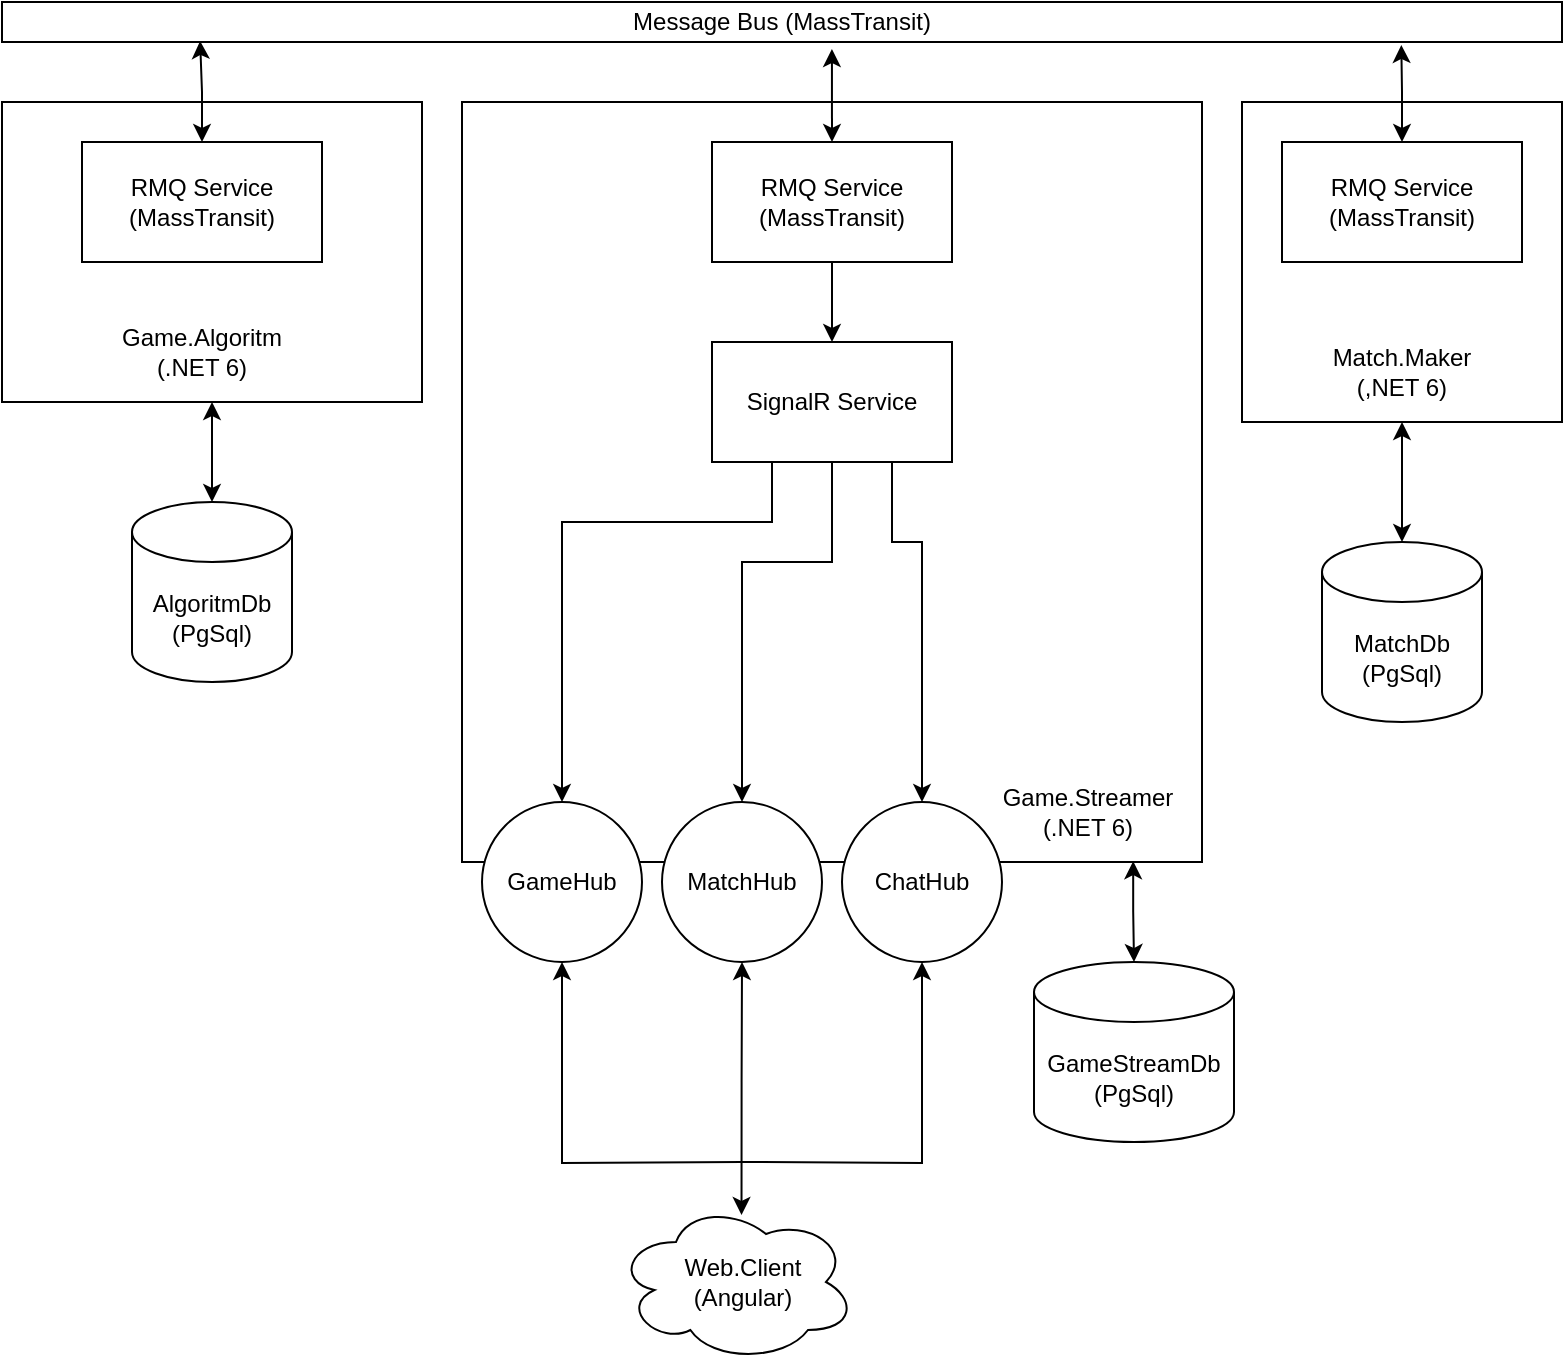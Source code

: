 <mxfile version="20.0.1" type="device" pages="3"><diagram id="e6W7bLJ0x2-x6OkMxb4s" name="XoGame-Arch"><mxGraphModel dx="1371" dy="768" grid="1" gridSize="10" guides="1" tooltips="1" connect="1" arrows="1" fold="1" page="1" pageScale="1" pageWidth="827" pageHeight="1169" math="0" shadow="0"><root><mxCell id="0"/><mxCell id="1" parent="0"/><mxCell id="GjWGzEZj3u7NC9DkLFUA-1" value="" style="whiteSpace=wrap;html=1;" parent="1" vertex="1"><mxGeometry x="254" y="80" width="370" height="380" as="geometry"/></mxCell><mxCell id="GjWGzEZj3u7NC9DkLFUA-2" value="Game.Streamer (.NET 6)" style="text;html=1;strokeColor=none;fillColor=none;align=center;verticalAlign=middle;whiteSpace=wrap;rounded=0;" parent="1" vertex="1"><mxGeometry x="514" y="420" width="106" height="30" as="geometry"/></mxCell><mxCell id="GjWGzEZj3u7NC9DkLFUA-15" style="edgeStyle=orthogonalEdgeStyle;rounded=0;orthogonalLoop=1;jettySize=auto;html=1;exitX=0.5;exitY=1;exitDx=0;exitDy=0;entryX=0.5;entryY=0;entryDx=0;entryDy=0;" parent="1" source="GjWGzEZj3u7NC9DkLFUA-4" target="GjWGzEZj3u7NC9DkLFUA-5" edge="1"><mxGeometry relative="1" as="geometry"/></mxCell><mxCell id="Sykhi4uyhdPHD_3I14Qq-12" style="edgeStyle=orthogonalEdgeStyle;rounded=0;orthogonalLoop=1;jettySize=auto;html=1;exitX=0.5;exitY=0;exitDx=0;exitDy=0;entryX=0.532;entryY=1.175;entryDx=0;entryDy=0;entryPerimeter=0;startArrow=classic;startFill=1;" parent="1" source="GjWGzEZj3u7NC9DkLFUA-4" target="Sykhi4uyhdPHD_3I14Qq-6" edge="1"><mxGeometry relative="1" as="geometry"/></mxCell><mxCell id="GjWGzEZj3u7NC9DkLFUA-4" value="RMQ Service&lt;br&gt;(MassTransit)" style="rounded=0;whiteSpace=wrap;html=1;" parent="1" vertex="1"><mxGeometry x="379" y="100" width="120" height="60" as="geometry"/></mxCell><mxCell id="GjWGzEZj3u7NC9DkLFUA-9" style="edgeStyle=orthogonalEdgeStyle;rounded=0;orthogonalLoop=1;jettySize=auto;html=1;exitX=0.25;exitY=1;exitDx=0;exitDy=0;entryX=0.5;entryY=0;entryDx=0;entryDy=0;" parent="1" source="GjWGzEZj3u7NC9DkLFUA-5" target="GjWGzEZj3u7NC9DkLFUA-6" edge="1"><mxGeometry relative="1" as="geometry"><Array as="points"><mxPoint x="409" y="290"/><mxPoint x="304" y="290"/></Array></mxGeometry></mxCell><mxCell id="GjWGzEZj3u7NC9DkLFUA-10" style="edgeStyle=orthogonalEdgeStyle;rounded=0;orthogonalLoop=1;jettySize=auto;html=1;exitX=0.5;exitY=1;exitDx=0;exitDy=0;entryX=0.5;entryY=0;entryDx=0;entryDy=0;" parent="1" source="GjWGzEZj3u7NC9DkLFUA-5" target="GjWGzEZj3u7NC9DkLFUA-7" edge="1"><mxGeometry relative="1" as="geometry"><Array as="points"><mxPoint x="439" y="310"/><mxPoint x="394" y="310"/></Array></mxGeometry></mxCell><mxCell id="GjWGzEZj3u7NC9DkLFUA-11" style="edgeStyle=orthogonalEdgeStyle;rounded=0;orthogonalLoop=1;jettySize=auto;html=1;exitX=0.75;exitY=1;exitDx=0;exitDy=0;entryX=0.5;entryY=0;entryDx=0;entryDy=0;" parent="1" source="GjWGzEZj3u7NC9DkLFUA-5" target="GjWGzEZj3u7NC9DkLFUA-8" edge="1"><mxGeometry relative="1" as="geometry"><Array as="points"><mxPoint x="469" y="300"/><mxPoint x="484" y="300"/></Array></mxGeometry></mxCell><mxCell id="GjWGzEZj3u7NC9DkLFUA-5" value="SignalR Service" style="rounded=0;whiteSpace=wrap;html=1;" parent="1" vertex="1"><mxGeometry x="379" y="200" width="120" height="60" as="geometry"/></mxCell><mxCell id="GjWGzEZj3u7NC9DkLFUA-6" value="GameHub" style="ellipse;whiteSpace=wrap;html=1;aspect=fixed;" parent="1" vertex="1"><mxGeometry x="264" y="430" width="80" height="80" as="geometry"/></mxCell><mxCell id="GjWGzEZj3u7NC9DkLFUA-7" value="MatchHub" style="ellipse;whiteSpace=wrap;html=1;aspect=fixed;" parent="1" vertex="1"><mxGeometry x="354" y="430" width="80" height="80" as="geometry"/></mxCell><mxCell id="GjWGzEZj3u7NC9DkLFUA-8" value="ChatHub" style="ellipse;whiteSpace=wrap;html=1;aspect=fixed;" parent="1" vertex="1"><mxGeometry x="444" y="430" width="80" height="80" as="geometry"/></mxCell><mxCell id="skISHOGspsZmf6Ilmtg3-3" style="edgeStyle=orthogonalEdgeStyle;rounded=0;orthogonalLoop=1;jettySize=auto;html=1;exitX=0.5;exitY=1;exitDx=0;exitDy=0;entryX=0.5;entryY=0;entryDx=0;entryDy=0;entryPerimeter=0;startArrow=classic;startFill=1;" parent="1" source="skISHOGspsZmf6Ilmtg3-1" target="skISHOGspsZmf6Ilmtg3-2" edge="1"><mxGeometry relative="1" as="geometry"/></mxCell><mxCell id="skISHOGspsZmf6Ilmtg3-1" value="" style="whiteSpace=wrap;html=1;" parent="1" vertex="1"><mxGeometry x="644" y="80" width="160" height="160" as="geometry"/></mxCell><mxCell id="skISHOGspsZmf6Ilmtg3-2" value="MatchDb&lt;br&gt;(PgSql)" style="shape=cylinder3;whiteSpace=wrap;html=1;boundedLbl=1;backgroundOutline=1;size=15;" parent="1" vertex="1"><mxGeometry x="684" y="300" width="80" height="90" as="geometry"/></mxCell><mxCell id="skISHOGspsZmf6Ilmtg3-4" value="Match.Maker&lt;br&gt;(,NET 6)" style="text;html=1;strokeColor=none;fillColor=none;align=center;verticalAlign=middle;whiteSpace=wrap;rounded=0;" parent="1" vertex="1"><mxGeometry x="674" y="200" width="100" height="30" as="geometry"/></mxCell><mxCell id="Sykhi4uyhdPHD_3I14Qq-3" style="edgeStyle=orthogonalEdgeStyle;rounded=0;orthogonalLoop=1;jettySize=auto;html=1;exitX=0.5;exitY=0;exitDx=0;exitDy=0;entryX=0.5;entryY=1;entryDx=0;entryDy=0;startArrow=none;startFill=0;" parent="1" target="GjWGzEZj3u7NC9DkLFUA-6" edge="1"><mxGeometry relative="1" as="geometry"><mxPoint x="394" y="610" as="sourcePoint"/></mxGeometry></mxCell><mxCell id="Sykhi4uyhdPHD_3I14Qq-4" style="edgeStyle=orthogonalEdgeStyle;rounded=0;orthogonalLoop=1;jettySize=auto;html=1;exitX=0.523;exitY=0.081;exitDx=0;exitDy=0;entryX=0.5;entryY=1;entryDx=0;entryDy=0;startArrow=classic;startFill=1;exitPerimeter=0;" parent="1" source="sRV5h3_E4fMjMZhivnUg-1" target="GjWGzEZj3u7NC9DkLFUA-7" edge="1"><mxGeometry relative="1" as="geometry"><mxPoint x="394" y="610" as="sourcePoint"/></mxGeometry></mxCell><mxCell id="Sykhi4uyhdPHD_3I14Qq-5" style="edgeStyle=orthogonalEdgeStyle;rounded=0;orthogonalLoop=1;jettySize=auto;html=1;exitX=0.5;exitY=0;exitDx=0;exitDy=0;entryX=0.5;entryY=1;entryDx=0;entryDy=0;startArrow=none;startFill=0;" parent="1" target="GjWGzEZj3u7NC9DkLFUA-8" edge="1"><mxGeometry relative="1" as="geometry"><mxPoint x="394" y="610" as="sourcePoint"/></mxGeometry></mxCell><mxCell id="Sykhi4uyhdPHD_3I14Qq-6" value="Message Bus (MassTransit)" style="rounded=0;whiteSpace=wrap;html=1;" parent="1" vertex="1"><mxGeometry x="24" y="30" width="780" height="20" as="geometry"/></mxCell><mxCell id="Sykhi4uyhdPHD_3I14Qq-7" value="" style="whiteSpace=wrap;html=1;" parent="1" vertex="1"><mxGeometry x="24" y="80" width="210" height="150" as="geometry"/></mxCell><mxCell id="Sykhi4uyhdPHD_3I14Qq-8" value="Game.Algoritm (.NET 6)" style="text;html=1;strokeColor=none;fillColor=none;align=center;verticalAlign=middle;whiteSpace=wrap;rounded=0;" parent="1" vertex="1"><mxGeometry x="78" y="190" width="92" height="30" as="geometry"/></mxCell><mxCell id="Sykhi4uyhdPHD_3I14Qq-11" style="edgeStyle=orthogonalEdgeStyle;rounded=0;orthogonalLoop=1;jettySize=auto;html=1;exitX=0.5;exitY=0;exitDx=0;exitDy=0;entryX=0.127;entryY=0.975;entryDx=0;entryDy=0;entryPerimeter=0;startArrow=classic;startFill=1;" parent="1" source="Sykhi4uyhdPHD_3I14Qq-9" target="Sykhi4uyhdPHD_3I14Qq-6" edge="1"><mxGeometry relative="1" as="geometry"/></mxCell><mxCell id="Sykhi4uyhdPHD_3I14Qq-9" value="RMQ Service&lt;br&gt;(MassTransit)" style="rounded=0;whiteSpace=wrap;html=1;" parent="1" vertex="1"><mxGeometry x="64" y="100" width="120" height="60" as="geometry"/></mxCell><mxCell id="Sykhi4uyhdPHD_3I14Qq-13" style="edgeStyle=orthogonalEdgeStyle;rounded=0;orthogonalLoop=1;jettySize=auto;html=1;exitX=0.5;exitY=0;exitDx=0;exitDy=0;entryX=0.897;entryY=1.075;entryDx=0;entryDy=0;entryPerimeter=0;startArrow=classic;startFill=1;" parent="1" source="Sykhi4uyhdPHD_3I14Qq-10" target="Sykhi4uyhdPHD_3I14Qq-6" edge="1"><mxGeometry relative="1" as="geometry"/></mxCell><mxCell id="Sykhi4uyhdPHD_3I14Qq-10" value="RMQ Service&lt;br&gt;(MassTransit)" style="rounded=0;whiteSpace=wrap;html=1;" parent="1" vertex="1"><mxGeometry x="664" y="100" width="120" height="60" as="geometry"/></mxCell><mxCell id="w6TAamOPiV4x336kRZ2B-1" value="AlgoritmDb&lt;br&gt;(PgSql)" style="shape=cylinder3;whiteSpace=wrap;html=1;boundedLbl=1;backgroundOutline=1;size=15;" parent="1" vertex="1"><mxGeometry x="89" y="280" width="80" height="90" as="geometry"/></mxCell><mxCell id="w6TAamOPiV4x336kRZ2B-2" style="edgeStyle=orthogonalEdgeStyle;rounded=0;orthogonalLoop=1;jettySize=auto;html=1;exitX=0.5;exitY=1;exitDx=0;exitDy=0;entryX=0.5;entryY=0;entryDx=0;entryDy=0;entryPerimeter=0;startArrow=classic;startFill=1;" parent="1" source="Sykhi4uyhdPHD_3I14Qq-7" target="w6TAamOPiV4x336kRZ2B-1" edge="1"><mxGeometry relative="1" as="geometry"><mxPoint x="734" y="250" as="sourcePoint"/><mxPoint x="734" y="310" as="targetPoint"/></mxGeometry></mxCell><mxCell id="sRV5h3_E4fMjMZhivnUg-1" value="" style="ellipse;shape=cloud;whiteSpace=wrap;html=1;" parent="1" vertex="1"><mxGeometry x="331" y="630" width="120" height="80" as="geometry"/></mxCell><mxCell id="Sykhi4uyhdPHD_3I14Qq-2" value="Web.Client (Angular)" style="text;html=1;strokeColor=none;fillColor=none;align=center;verticalAlign=middle;whiteSpace=wrap;rounded=0;" parent="1" vertex="1"><mxGeometry x="359.5" y="655" width="69" height="30" as="geometry"/></mxCell><mxCell id="kSwKS69yRYRlUQhcQHG9-1" value="GameStreamDb&lt;br&gt;(PgSql)" style="shape=cylinder3;whiteSpace=wrap;html=1;boundedLbl=1;backgroundOutline=1;size=15;" parent="1" vertex="1"><mxGeometry x="540" y="510" width="100" height="90" as="geometry"/></mxCell><mxCell id="kSwKS69yRYRlUQhcQHG9-2" style="edgeStyle=orthogonalEdgeStyle;rounded=0;orthogonalLoop=1;jettySize=auto;html=1;exitX=0.907;exitY=0.999;exitDx=0;exitDy=0;entryX=0.5;entryY=0;entryDx=0;entryDy=0;entryPerimeter=0;startArrow=classic;startFill=1;exitPerimeter=0;" parent="1" source="GjWGzEZj3u7NC9DkLFUA-1" target="kSwKS69yRYRlUQhcQHG9-1" edge="1"><mxGeometry relative="1" as="geometry"><mxPoint x="734" y="250" as="sourcePoint"/><mxPoint x="734" y="310" as="targetPoint"/></mxGeometry></mxCell></root></mxGraphModel></diagram><diagram id="0sFQK_HdmykVP5xpZpo6" name="Contracts_and_Queues"><mxGraphModel dx="1371" dy="768" grid="1" gridSize="10" guides="1" tooltips="1" connect="1" arrows="1" fold="1" page="1" pageScale="1" pageWidth="827" pageHeight="1169" math="0" shadow="0"><root><mxCell id="0"/><mxCell id="1" parent="0"/><mxCell id="w5vQrVtUPDbdA8nx9Wls-10" value="" style="rounded=0;whiteSpace=wrap;html=1;fontSize=12;fontColor=#000000;" parent="1" vertex="1"><mxGeometry x="256.5" y="150" width="203.5" height="140" as="geometry"/></mxCell><mxCell id="w5vQrVtUPDbdA8nx9Wls-8" value="" style="rounded=0;whiteSpace=wrap;html=1;fontSize=12;fontColor=#000000;" parent="1" vertex="1"><mxGeometry x="50" y="150" width="195" height="360" as="geometry"/></mxCell><mxCell id="w5vQrVtUPDbdA8nx9Wls-9" style="edgeStyle=orthogonalEdgeStyle;rounded=0;orthogonalLoop=1;jettySize=auto;html=1;exitX=0.5;exitY=1;exitDx=0;exitDy=0;entryX=0.5;entryY=0;entryDx=0;entryDy=0;fontSize=15;fontColor=#000000;startArrow=none;startFill=0;" parent="1" source="DM-4exJbxSgW5OMBEzcq-1" target="w5vQrVtUPDbdA8nx9Wls-8" edge="1"><mxGeometry relative="1" as="geometry"/></mxCell><mxCell id="w5vQrVtUPDbdA8nx9Wls-12" style="edgeStyle=orthogonalEdgeStyle;rounded=0;orthogonalLoop=1;jettySize=auto;html=1;exitX=0.5;exitY=1;exitDx=0;exitDy=0;entryX=0.5;entryY=0;entryDx=0;entryDy=0;fontSize=15;fontColor=#000000;startArrow=none;startFill=0;" parent="1" source="DM-4exJbxSgW5OMBEzcq-1" target="w5vQrVtUPDbdA8nx9Wls-10" edge="1"><mxGeometry relative="1" as="geometry"/></mxCell><mxCell id="DM-4exJbxSgW5OMBEzcq-1" value="" style="rounded=0;whiteSpace=wrap;html=1;fontSize=8;fontColor=#000000;" parent="1" vertex="1"><mxGeometry x="192.5" y="40" width="120" height="60" as="geometry"/></mxCell><mxCell id="2CK5Xb2mlVw0WTOYu3SO-1" value="Game.Algoritm" style="text;html=1;strokeColor=none;fillColor=none;align=center;verticalAlign=middle;whiteSpace=wrap;rounded=0;" parent="1" vertex="1"><mxGeometry x="206.5" y="55" width="92" height="30" as="geometry"/></mxCell><mxCell id="2CK5Xb2mlVw0WTOYu3SO-2" value="Получает:" style="text;html=1;strokeColor=none;fillColor=none;align=center;verticalAlign=middle;whiteSpace=wrap;rounded=0;fontSize=15;fontColor=#000000;" parent="1" vertex="1"><mxGeometry x="121.5" y="165" width="60" height="20" as="geometry"/></mxCell><mxCell id="w5vQrVtUPDbdA8nx9Wls-28" style="edgeStyle=orthogonalEdgeStyle;rounded=0;orthogonalLoop=1;jettySize=auto;html=1;exitX=0.5;exitY=1;exitDx=0;exitDy=0;entryX=0.5;entryY=0;entryDx=0;entryDy=0;fontSize=15;fontColor=#000000;startArrow=none;startFill=0;" parent="1" source="2CK5Xb2mlVw0WTOYu3SO-4" target="w5vQrVtUPDbdA8nx9Wls-21" edge="1"><mxGeometry relative="1" as="geometry"/></mxCell><mxCell id="w5vQrVtUPDbdA8nx9Wls-29" style="edgeStyle=orthogonalEdgeStyle;rounded=0;orthogonalLoop=1;jettySize=auto;html=1;exitX=0.5;exitY=1;exitDx=0;exitDy=0;entryX=0.5;entryY=0;entryDx=0;entryDy=0;fontSize=15;fontColor=#000000;startArrow=none;startFill=0;" parent="1" source="2CK5Xb2mlVw0WTOYu3SO-4" target="w5vQrVtUPDbdA8nx9Wls-20" edge="1"><mxGeometry relative="1" as="geometry"/></mxCell><mxCell id="2CK5Xb2mlVw0WTOYu3SO-4" value="" style="rounded=0;whiteSpace=wrap;html=1;fontSize=8;fontColor=#000000;" parent="1" vertex="1"><mxGeometry x="514" y="330" width="120" height="60" as="geometry"/></mxCell><mxCell id="2CK5Xb2mlVw0WTOYu3SO-5" value="Game.Streamer" style="text;html=1;strokeColor=none;fillColor=none;align=center;verticalAlign=middle;whiteSpace=wrap;rounded=0;" parent="1" vertex="1"><mxGeometry x="528" y="345" width="92" height="35" as="geometry"/></mxCell><mxCell id="w5vQrVtUPDbdA8nx9Wls-30" style="edgeStyle=orthogonalEdgeStyle;rounded=0;orthogonalLoop=1;jettySize=auto;html=1;exitX=0.5;exitY=1;exitDx=0;exitDy=0;entryX=0.5;entryY=0;entryDx=0;entryDy=0;fontSize=15;fontColor=#000000;startArrow=none;startFill=0;" parent="1" source="2CK5Xb2mlVw0WTOYu3SO-8" target="w5vQrVtUPDbdA8nx9Wls-25" edge="1"><mxGeometry relative="1" as="geometry"/></mxCell><mxCell id="w5vQrVtUPDbdA8nx9Wls-31" style="edgeStyle=orthogonalEdgeStyle;rounded=0;orthogonalLoop=1;jettySize=auto;html=1;exitX=0.5;exitY=1;exitDx=0;exitDy=0;entryX=0.5;entryY=0;entryDx=0;entryDy=0;fontSize=15;fontColor=#000000;startArrow=none;startFill=0;" parent="1" source="2CK5Xb2mlVw0WTOYu3SO-8" target="w5vQrVtUPDbdA8nx9Wls-24" edge="1"><mxGeometry relative="1" as="geometry"/></mxCell><mxCell id="2CK5Xb2mlVw0WTOYu3SO-8" value="" style="rounded=0;whiteSpace=wrap;html=1;fontSize=8;fontColor=#000000;" parent="1" vertex="1"><mxGeometry x="192.5" y="660" width="120" height="60" as="geometry"/></mxCell><mxCell id="2CK5Xb2mlVw0WTOYu3SO-9" value="Match.Maker" style="text;html=1;strokeColor=none;fillColor=none;align=center;verticalAlign=middle;whiteSpace=wrap;rounded=0;" parent="1" vertex="1"><mxGeometry x="206.5" y="675" width="92" height="30" as="geometry"/></mxCell><mxCell id="w5vQrVtUPDbdA8nx9Wls-1" value="Очередь Game.Algoritm.StartGame" style="text;html=1;strokeColor=none;fillColor=none;align=center;verticalAlign=middle;whiteSpace=wrap;rounded=0;fontSize=12;fontColor=#000000;" parent="1" vertex="1"><mxGeometry x="121.5" y="205" width="60" height="30" as="geometry"/></mxCell><mxCell id="w5vQrVtUPDbdA8nx9Wls-3" value="StartGameMessage.cs" style="text;html=1;strokeColor=none;fillColor=none;align=center;verticalAlign=middle;whiteSpace=wrap;rounded=0;fontSize=12;fontColor=#000000;" parent="1" vertex="1"><mxGeometry x="90" y="255" width="130" height="20" as="geometry"/></mxCell><mxCell id="w5vQrVtUPDbdA8nx9Wls-6" value="Очередь&lt;br&gt;Game.Algoritm.ChooseMinArea" style="text;html=1;strokeColor=none;fillColor=none;align=center;verticalAlign=middle;whiteSpace=wrap;rounded=0;fontSize=12;fontColor=#000000;" parent="1" vertex="1"><mxGeometry x="107.5" y="295" width="90" height="30" as="geometry"/></mxCell><mxCell id="w5vQrVtUPDbdA8nx9Wls-7" value="ChooseMinAreaMessage.cs" style="text;html=1;strokeColor=none;fillColor=none;align=center;verticalAlign=middle;whiteSpace=wrap;rounded=0;fontSize=12;fontColor=#000000;" parent="1" vertex="1"><mxGeometry x="72.5" y="345" width="160" height="20" as="geometry"/></mxCell><mxCell id="w5vQrVtUPDbdA8nx9Wls-11" value="Отправляет:" style="text;html=1;strokeColor=none;fillColor=none;align=center;verticalAlign=middle;whiteSpace=wrap;rounded=0;fontSize=15;fontColor=#000000;" parent="1" vertex="1"><mxGeometry x="301.75" y="165" width="94.5" height="15" as="geometry"/></mxCell><mxCell id="w5vQrVtUPDbdA8nx9Wls-13" value="Очередь&lt;br&gt;Game.Algoritm.MakeMove" style="text;html=1;strokeColor=none;fillColor=none;align=center;verticalAlign=middle;whiteSpace=wrap;rounded=0;fontSize=12;fontColor=#000000;" parent="1" vertex="1"><mxGeometry x="110" y="380" width="90" height="30" as="geometry"/></mxCell><mxCell id="w5vQrVtUPDbdA8nx9Wls-14" value="MakeMoveMessage.cs" style="text;html=1;strokeColor=none;fillColor=none;align=center;verticalAlign=middle;whiteSpace=wrap;rounded=0;fontSize=12;fontColor=#000000;" parent="1" vertex="1"><mxGeometry x="75" y="430" width="160" height="20" as="geometry"/></mxCell><mxCell id="w5vQrVtUPDbdA8nx9Wls-15" value="Очередь&lt;br&gt;XoGame.Common.MoveError" style="text;html=1;strokeColor=none;fillColor=none;align=center;verticalAlign=middle;whiteSpace=wrap;rounded=0;" parent="1" vertex="1"><mxGeometry x="262.25" y="200" width="173.5" height="20" as="geometry"/></mxCell><mxCell id="w5vQrVtUPDbdA8nx9Wls-20" value="" style="rounded=0;whiteSpace=wrap;html=1;fontSize=12;fontColor=#000000;" parent="1" vertex="1"><mxGeometry x="576.5" y="430" width="203.5" height="170" as="geometry"/></mxCell><mxCell id="w5vQrVtUPDbdA8nx9Wls-21" value="" style="rounded=0;whiteSpace=wrap;html=1;fontSize=12;fontColor=#000000;" parent="1" vertex="1"><mxGeometry x="360" y="430" width="205" height="170" as="geometry"/></mxCell><mxCell id="w5vQrVtUPDbdA8nx9Wls-22" value="Получает:" style="text;html=1;strokeColor=none;fillColor=none;align=center;verticalAlign=middle;whiteSpace=wrap;rounded=0;fontSize=15;fontColor=#000000;" parent="1" vertex="1"><mxGeometry x="441.5" y="445" width="60" height="20" as="geometry"/></mxCell><mxCell id="w5vQrVtUPDbdA8nx9Wls-23" value="Отправляет:" style="text;html=1;strokeColor=none;fillColor=none;align=center;verticalAlign=middle;whiteSpace=wrap;rounded=0;fontSize=15;fontColor=#000000;" parent="1" vertex="1"><mxGeometry x="621.75" y="445" width="94.5" height="15" as="geometry"/></mxCell><mxCell id="w5vQrVtUPDbdA8nx9Wls-24" value="" style="rounded=0;whiteSpace=wrap;html=1;fontSize=12;fontColor=#000000;" parent="1" vertex="1"><mxGeometry x="256.5" y="760" width="185" height="170" as="geometry"/></mxCell><mxCell id="w5vQrVtUPDbdA8nx9Wls-25" value="" style="rounded=0;whiteSpace=wrap;html=1;fontSize=12;fontColor=#000000;" parent="1" vertex="1"><mxGeometry x="40" y="760" width="205" height="170" as="geometry"/></mxCell><mxCell id="w5vQrVtUPDbdA8nx9Wls-26" value="Получает:" style="text;html=1;strokeColor=none;fillColor=none;align=center;verticalAlign=middle;whiteSpace=wrap;rounded=0;fontSize=15;fontColor=#000000;" parent="1" vertex="1"><mxGeometry x="121.5" y="775" width="60" height="20" as="geometry"/></mxCell><mxCell id="w5vQrVtUPDbdA8nx9Wls-27" value="Отправляет:" style="text;html=1;strokeColor=none;fillColor=none;align=center;verticalAlign=middle;whiteSpace=wrap;rounded=0;fontSize=15;fontColor=#000000;" parent="1" vertex="1"><mxGeometry x="301.75" y="775" width="94.5" height="15" as="geometry"/></mxCell><mxCell id="w5vQrVtUPDbdA8nx9Wls-32" value="Очередь&lt;br&gt;XoGame.Common.ClientExitEvent" style="text;html=1;strokeColor=none;fillColor=none;align=center;verticalAlign=middle;whiteSpace=wrap;rounded=0;fontSize=12;fontColor=#000000;" parent="1" vertex="1"><mxGeometry x="633.25" y="470" width="90" height="30" as="geometry"/></mxCell><mxCell id="w5vQrVtUPDbdA8nx9Wls-34" value="Очередь&lt;br&gt;XoGame.Common.MoveError" style="text;html=1;strokeColor=none;fillColor=none;align=center;verticalAlign=middle;whiteSpace=wrap;rounded=0;" parent="1" vertex="1"><mxGeometry x="375.75" y="480" width="173.5" height="20" as="geometry"/></mxCell><mxCell id="w5vQrVtUPDbdA8nx9Wls-36" value="Очередь&lt;br&gt;XoGame.Common.GameEndEvent" style="text;html=1;strokeColor=none;fillColor=none;align=center;verticalAlign=middle;whiteSpace=wrap;rounded=0;fontSize=12;fontColor=#000000;" parent="1" vertex="1"><mxGeometry x="102.5" y="810" width="90" height="30" as="geometry"/></mxCell><mxCell id="w5vQrVtUPDbdA8nx9Wls-37" value="Очередь&lt;br&gt;XoGame.Common.GameEndEvent" style="text;html=1;strokeColor=none;fillColor=none;align=center;verticalAlign=middle;whiteSpace=wrap;rounded=0;fontSize=12;fontColor=#000000;" parent="1" vertex="1"><mxGeometry x="313.25" y="245" width="90" height="30" as="geometry"/></mxCell><mxCell id="w5vQrVtUPDbdA8nx9Wls-39" value="Очередь&lt;br&gt;XoGame.Common.GameEndEvent" style="text;html=1;strokeColor=none;fillColor=none;align=center;verticalAlign=middle;whiteSpace=wrap;rounded=0;fontSize=12;fontColor=#000000;" parent="1" vertex="1"><mxGeometry x="417.5" y="520" width="90" height="30" as="geometry"/></mxCell><mxCell id="w5vQrVtUPDbdA8nx9Wls-40" value="Очередь&lt;br&gt;XoGame.Common.ClientExitEvent" style="text;html=1;strokeColor=none;fillColor=none;align=center;verticalAlign=middle;whiteSpace=wrap;rounded=0;fontSize=12;fontColor=#000000;" parent="1" vertex="1"><mxGeometry x="102.5" y="460" width="90" height="30" as="geometry"/></mxCell><mxCell id="w5vQrVtUPDbdA8nx9Wls-41" value="Очередь&lt;br&gt;XoGame.Common.ClientExitEvent" style="text;html=1;strokeColor=none;fillColor=none;align=center;verticalAlign=middle;whiteSpace=wrap;rounded=0;fontSize=12;fontColor=#000000;" parent="1" vertex="1"><mxGeometry x="102.5" y="860" width="90" height="30" as="geometry"/></mxCell></root></mxGraphModel></diagram><diagram id="p0nvZG951dRe86cUWUou" name="Forms_Concept"><mxGraphModel dx="653" dy="366" grid="1" gridSize="10" guides="1" tooltips="1" connect="1" arrows="1" fold="1" page="1" pageScale="1" pageWidth="827" pageHeight="1169" math="0" shadow="0"><root><mxCell id="0"/><mxCell id="1" parent="0"/><mxCell id="hOvZqhLokNta2bYSH00S-24" value="" style="whiteSpace=wrap;html=1;" vertex="1" parent="1"><mxGeometry x="219.64" y="620" width="410.36" height="310" as="geometry"/></mxCell><mxCell id="hOvZqhLokNta2bYSH00S-123" value="" style="whiteSpace=wrap;html=1;fontSize=7;strokeWidth=2;strokeColor=#FF6666;" vertex="1" parent="1"><mxGeometry x="455" y="703" width="70" height="70" as="geometry"/></mxCell><mxCell id="Iq0uqfd07qGrCdHJzJGu-1" value="" style="whiteSpace=wrap;html=1;" parent="1" vertex="1"><mxGeometry x="130" y="90" width="240" height="160" as="geometry"/></mxCell><mxCell id="Iq0uqfd07qGrCdHJzJGu-47" value="" style="rounded=0;whiteSpace=wrap;html=1;fontSize=8;fontColor=#000000;" parent="1" vertex="1"><mxGeometry x="320" y="120" width="40" height="120" as="geometry"/></mxCell><mxCell id="Iq0uqfd07qGrCdHJzJGu-2" value="" style="endArrow=none;html=1;rounded=0;exitX=0.001;exitY=0.109;exitDx=0;exitDy=0;entryX=1.003;entryY=0.112;entryDx=0;entryDy=0;entryPerimeter=0;exitPerimeter=0;" parent="1" source="Iq0uqfd07qGrCdHJzJGu-1" target="Iq0uqfd07qGrCdHJzJGu-1" edge="1"><mxGeometry width="50" height="50" relative="1" as="geometry"><mxPoint x="130" y="107.5" as="sourcePoint"/><mxPoint x="450" y="107.5" as="targetPoint"/></mxGeometry></mxCell><mxCell id="Iq0uqfd07qGrCdHJzJGu-4" value="1) Игрок заходит на сайт http://xo-game.ru, попадает на окно входа в игровой сервер" style="text;html=1;strokeColor=none;fillColor=none;align=center;verticalAlign=middle;whiteSpace=wrap;rounded=0;" parent="1" vertex="1"><mxGeometry x="280" y="30" width="300" height="30" as="geometry"/></mxCell><mxCell id="Iq0uqfd07qGrCdHJzJGu-6" value="http://xo-game.ru/game-enter" style="text;html=1;strokeColor=none;fillColor=none;align=center;verticalAlign=middle;whiteSpace=wrap;rounded=0;fontSize=10;" parent="1" vertex="1"><mxGeometry x="135" y="94" width="145" height="10" as="geometry"/></mxCell><mxCell id="Iq0uqfd07qGrCdHJzJGu-11" value="Укажи Ник" style="rounded=0;whiteSpace=wrap;html=1;fontSize=10;" parent="1" vertex="1"><mxGeometry x="140" y="120" width="90" height="20" as="geometry"/></mxCell><mxCell id="Iq0uqfd07qGrCdHJzJGu-12" value="* Обязательно" style="text;html=1;strokeColor=none;fillColor=none;align=center;verticalAlign=middle;whiteSpace=wrap;rounded=0;fontSize=8;fontColor=#FF3333;" parent="1" vertex="1"><mxGeometry x="235" y="125" width="65" height="10" as="geometry"/></mxCell><mxCell id="Iq0uqfd07qGrCdHJzJGu-26" value="" style="endArrow=none;html=1;rounded=0;" parent="1" edge="1"><mxGeometry width="50" height="50" relative="1" as="geometry"><mxPoint x="310" y="220" as="sourcePoint"/><mxPoint x="310" y="130" as="targetPoint"/></mxGeometry></mxCell><mxCell id="Iq0uqfd07qGrCdHJzJGu-40" value="Либо" style="text;html=1;strokeColor=none;fillColor=none;align=center;verticalAlign=middle;whiteSpace=wrap;rounded=0;fontSize=8;fontColor=#000000;" parent="1" vertex="1"><mxGeometry x="385" y="150" width="40" height="20" as="geometry"/></mxCell><mxCell id="Iq0uqfd07qGrCdHJzJGu-46" value="Chat" style="text;html=1;strokeColor=none;fillColor=none;align=center;verticalAlign=middle;whiteSpace=wrap;rounded=0;fontSize=8;fontColor=#000000;" parent="1" vertex="1"><mxGeometry x="327.5" y="125" width="25" height="15" as="geometry"/></mxCell><mxCell id="Iq0uqfd07qGrCdHJzJGu-48" value="&lt;span style=&quot;font-size: 10px;&quot;&gt;Играть с другом&lt;/span&gt;" style="rounded=1;whiteSpace=wrap;html=1;fontSize=8;fontColor=#000000;" parent="1" vertex="1"><mxGeometry x="190" y="170" width="90" height="25" as="geometry"/></mxCell><mxCell id="Iq0uqfd07qGrCdHJzJGu-49" value="&lt;span style=&quot;font-size: 10px;&quot;&gt;Случайная игра&lt;/span&gt;" style="rounded=1;whiteSpace=wrap;html=1;fontSize=8;fillColor=#dae8fc;strokeColor=#6c8ebf;" parent="1" vertex="1"><mxGeometry x="190" y="203" width="90" height="25" as="geometry"/></mxCell><mxCell id="Iq0uqfd07qGrCdHJzJGu-50" value="" style="whiteSpace=wrap;html=1;" parent="1" vertex="1"><mxGeometry x="440" y="90" width="240" height="160" as="geometry"/></mxCell><mxCell id="Iq0uqfd07qGrCdHJzJGu-51" value="" style="rounded=0;whiteSpace=wrap;html=1;fontSize=8;fontColor=#000000;" parent="1" vertex="1"><mxGeometry x="630" y="120" width="40" height="120" as="geometry"/></mxCell><mxCell id="Iq0uqfd07qGrCdHJzJGu-52" value="" style="endArrow=none;html=1;rounded=0;exitX=0.001;exitY=0.109;exitDx=0;exitDy=0;entryX=1.003;entryY=0.112;entryDx=0;entryDy=0;entryPerimeter=0;exitPerimeter=0;" parent="1" source="Iq0uqfd07qGrCdHJzJGu-50" target="Iq0uqfd07qGrCdHJzJGu-50" edge="1"><mxGeometry width="50" height="50" relative="1" as="geometry"><mxPoint x="440" y="107.5" as="sourcePoint"/><mxPoint x="760" y="107.5" as="targetPoint"/></mxGeometry></mxCell><mxCell id="Iq0uqfd07qGrCdHJzJGu-53" value="http://xo-game.ru/game-enter" style="text;html=1;strokeColor=none;fillColor=none;align=center;verticalAlign=middle;whiteSpace=wrap;rounded=0;fontSize=10;" parent="1" vertex="1"><mxGeometry x="445" y="94" width="145" height="10" as="geometry"/></mxCell><mxCell id="Iq0uqfd07qGrCdHJzJGu-54" value="Укажи Ник" style="rounded=0;whiteSpace=wrap;html=1;fontSize=10;" parent="1" vertex="1"><mxGeometry x="450" y="120" width="90" height="20" as="geometry"/></mxCell><mxCell id="Iq0uqfd07qGrCdHJzJGu-55" value="* Обязательно" style="text;html=1;strokeColor=none;fillColor=none;align=center;verticalAlign=middle;whiteSpace=wrap;rounded=0;fontSize=8;fontColor=#FF3333;" parent="1" vertex="1"><mxGeometry x="545" y="125" width="65" height="10" as="geometry"/></mxCell><mxCell id="Iq0uqfd07qGrCdHJzJGu-56" value="" style="endArrow=none;html=1;rounded=0;" parent="1" edge="1"><mxGeometry width="50" height="50" relative="1" as="geometry"><mxPoint x="620" y="220" as="sourcePoint"/><mxPoint x="620" y="130.0" as="targetPoint"/></mxGeometry></mxCell><mxCell id="Iq0uqfd07qGrCdHJzJGu-57" value="Chat" style="text;html=1;strokeColor=none;fillColor=none;align=center;verticalAlign=middle;whiteSpace=wrap;rounded=0;fontSize=8;fontColor=#000000;" parent="1" vertex="1"><mxGeometry x="637.5" y="125" width="25" height="15" as="geometry"/></mxCell><mxCell id="Iq0uqfd07qGrCdHJzJGu-58" value="" style="whiteSpace=wrap;html=1;" parent="1" vertex="1"><mxGeometry x="130" y="294" width="240" height="160" as="geometry"/></mxCell><mxCell id="Iq0uqfd07qGrCdHJzJGu-59" value="" style="rounded=0;whiteSpace=wrap;html=1;fontSize=8;fontColor=#000000;" parent="1" vertex="1"><mxGeometry x="320" y="324" width="40" height="120" as="geometry"/></mxCell><mxCell id="Iq0uqfd07qGrCdHJzJGu-60" value="" style="endArrow=none;html=1;rounded=0;exitX=0.001;exitY=0.109;exitDx=0;exitDy=0;entryX=1.003;entryY=0.112;entryDx=0;entryDy=0;entryPerimeter=0;exitPerimeter=0;" parent="1" source="Iq0uqfd07qGrCdHJzJGu-58" target="Iq0uqfd07qGrCdHJzJGu-58" edge="1"><mxGeometry width="50" height="50" relative="1" as="geometry"><mxPoint x="130" y="311.5" as="sourcePoint"/><mxPoint x="450" y="311.5" as="targetPoint"/></mxGeometry></mxCell><mxCell id="Iq0uqfd07qGrCdHJzJGu-61" value="http://xo-game.ru/join-game" style="text;html=1;strokeColor=none;fillColor=none;align=center;verticalAlign=middle;whiteSpace=wrap;rounded=0;fontSize=10;" parent="1" vertex="1"><mxGeometry x="135" y="298" width="145" height="10" as="geometry"/></mxCell><mxCell id="Iq0uqfd07qGrCdHJzJGu-64" value="" style="endArrow=none;html=1;rounded=0;" parent="1" edge="1"><mxGeometry width="50" height="50" relative="1" as="geometry"><mxPoint x="310" y="424" as="sourcePoint"/><mxPoint x="310" y="334.0" as="targetPoint"/></mxGeometry></mxCell><mxCell id="Iq0uqfd07qGrCdHJzJGu-65" value="Chat" style="text;html=1;strokeColor=none;fillColor=none;align=center;verticalAlign=middle;whiteSpace=wrap;rounded=0;fontSize=8;fontColor=#000000;" parent="1" vertex="1"><mxGeometry x="327.5" y="329" width="25" height="15" as="geometry"/></mxCell><mxCell id="Iq0uqfd07qGrCdHJzJGu-67" value="&lt;span style=&quot;font-size: 10px;&quot;&gt;Готов&lt;/span&gt;" style="rounded=1;whiteSpace=wrap;html=1;fontSize=8;fillColor=#dae8fc;strokeColor=#6c8ebf;" parent="1" vertex="1"><mxGeometry x="190.72" y="420" width="90" height="23" as="geometry"/></mxCell><mxCell id="Iq0uqfd07qGrCdHJzJGu-68" value="" style="triangle;whiteSpace=wrap;html=1;fontSize=8;fontColor=#000000;rotation=90;" parent="1" vertex="1"><mxGeometry x="235" y="250" width="25" height="44" as="geometry"/></mxCell><mxCell id="Iq0uqfd07qGrCdHJzJGu-69" value="&lt;span style=&quot;font-size: 10px;&quot;&gt;Hello123&lt;/span&gt;" style="text;html=1;strokeColor=none;fillColor=none;align=center;verticalAlign=middle;whiteSpace=wrap;rounded=0;fontSize=8;fontColor=#000000;" parent="1" vertex="1"><mxGeometry x="140.72" y="324" width="40" height="20" as="geometry"/></mxCell><mxCell id="Iq0uqfd07qGrCdHJzJGu-70" value="Сменить" style="rounded=1;whiteSpace=wrap;html=1;fontSize=8;fontColor=#000000;" parent="1" vertex="1"><mxGeometry x="190.72" y="324" width="60" height="20" as="geometry"/></mxCell><mxCell id="Iq0uqfd07qGrCdHJzJGu-72" value="" style="whiteSpace=wrap;html=1;fontSize=8;fontColor=#000000;" parent="1" vertex="1"><mxGeometry x="190.72" y="356" width="90" height="54" as="geometry"/></mxCell><mxCell id="Iq0uqfd07qGrCdHJzJGu-73" value="Hello123&amp;nbsp; |&amp;nbsp; Готов!" style="text;html=1;strokeColor=none;fillColor=none;align=center;verticalAlign=middle;whiteSpace=wrap;rounded=0;fontSize=8;fontColor=#000000;" parent="1" vertex="1"><mxGeometry x="200.72" y="360" width="69.28" height="20" as="geometry"/></mxCell><mxCell id="Iq0uqfd07qGrCdHJzJGu-71" value="Ожидаем игрока 2..." style="text;html=1;strokeColor=none;fillColor=none;align=center;verticalAlign=middle;whiteSpace=wrap;rounded=0;fontSize=8;fontColor=#000000;" parent="1" vertex="1"><mxGeometry x="195" y="380" width="80" height="21" as="geometry"/></mxCell><mxCell id="Iq0uqfd07qGrCdHJzJGu-74" value="2) Как только все игроки войдут в комнату и нажмут кнопку Готов, начинается игра" style="text;html=1;strokeColor=none;fillColor=none;align=center;verticalAlign=middle;whiteSpace=wrap;rounded=0;" parent="1" vertex="1"><mxGeometry x="280.72" y="570" width="300" height="30" as="geometry"/></mxCell><mxCell id="Iq0uqfd07qGrCdHJzJGu-44" value="&lt;span style=&quot;font-size: 10px;&quot;&gt;Играть с другом&lt;/span&gt;" style="rounded=1;whiteSpace=wrap;html=1;fontSize=8;fillColor=#dae8fc;strokeColor=#6c8ebf;" parent="1" vertex="1"><mxGeometry x="500" y="170" width="90" height="25" as="geometry"/></mxCell><mxCell id="Iq0uqfd07qGrCdHJzJGu-45" value="&lt;span style=&quot;font-size: 10px;&quot;&gt;Случайная игра&lt;/span&gt;" style="rounded=1;whiteSpace=wrap;html=1;fontSize=8;fontColor=#000000;" parent="1" vertex="1"><mxGeometry x="500" y="203" width="90" height="25" as="geometry"/></mxCell><mxCell id="hOvZqhLokNta2bYSH00S-2" value="" style="whiteSpace=wrap;html=1;" vertex="1" parent="1"><mxGeometry x="440" y="294" width="240" height="226" as="geometry"/></mxCell><mxCell id="hOvZqhLokNta2bYSH00S-3" value="" style="rounded=0;whiteSpace=wrap;html=1;fontSize=8;fontColor=#000000;" vertex="1" parent="1"><mxGeometry x="630" y="329" width="40" height="186" as="geometry"/></mxCell><mxCell id="hOvZqhLokNta2bYSH00S-4" value="" style="endArrow=none;html=1;rounded=0;exitX=-0.007;exitY=0.085;exitDx=0;exitDy=0;entryX=0.995;entryY=0.085;entryDx=0;entryDy=0;entryPerimeter=0;exitPerimeter=0;" edge="1" parent="1" source="hOvZqhLokNta2bYSH00S-2" target="hOvZqhLokNta2bYSH00S-2"><mxGeometry width="50" height="50" relative="1" as="geometry"><mxPoint x="440" y="311.5" as="sourcePoint"/><mxPoint x="760" y="311.5" as="targetPoint"/></mxGeometry></mxCell><mxCell id="hOvZqhLokNta2bYSH00S-5" value="http://xo-game.ru/join-game" style="text;html=1;strokeColor=none;fillColor=none;align=center;verticalAlign=middle;whiteSpace=wrap;rounded=0;fontSize=10;" vertex="1" parent="1"><mxGeometry x="445" y="298" width="145" height="10" as="geometry"/></mxCell><mxCell id="hOvZqhLokNta2bYSH00S-6" value="" style="endArrow=none;html=1;rounded=0;" edge="1" parent="1"><mxGeometry width="50" height="50" relative="1" as="geometry"><mxPoint x="620" y="510" as="sourcePoint"/><mxPoint x="620" y="334" as="targetPoint"/></mxGeometry></mxCell><mxCell id="hOvZqhLokNta2bYSH00S-7" value="Chat" style="text;html=1;strokeColor=none;fillColor=none;align=center;verticalAlign=middle;whiteSpace=wrap;rounded=0;fontSize=8;fontColor=#000000;" vertex="1" parent="1"><mxGeometry x="637.5" y="329" width="25" height="15" as="geometry"/></mxCell><mxCell id="hOvZqhLokNta2bYSH00S-9" value="" style="triangle;whiteSpace=wrap;html=1;fontSize=8;fontColor=#000000;rotation=90;" vertex="1" parent="1"><mxGeometry x="545" y="250" width="25" height="44" as="geometry"/></mxCell><mxCell id="hOvZqhLokNta2bYSH00S-10" value="&lt;span style=&quot;font-size: 10px;&quot;&gt;Hello123&lt;/span&gt;" style="text;html=1;strokeColor=none;fillColor=none;align=center;verticalAlign=middle;whiteSpace=wrap;rounded=0;fontSize=8;fontColor=#000000;" vertex="1" parent="1"><mxGeometry x="450.72" y="324" width="40" height="20" as="geometry"/></mxCell><mxCell id="hOvZqhLokNta2bYSH00S-11" value="Сменить" style="rounded=1;whiteSpace=wrap;html=1;fontSize=8;fontColor=#000000;" vertex="1" parent="1"><mxGeometry x="500.72" y="324" width="60" height="20" as="geometry"/></mxCell><mxCell id="Iq0uqfd07qGrCdHJzJGu-42" value="Скопируй ссылку и отправь другу" style="text;html=1;strokeColor=none;fillColor=none;align=center;verticalAlign=middle;whiteSpace=wrap;rounded=0;fontSize=8;fontColor=#000000;" parent="1" vertex="1"><mxGeometry x="490.72" y="359.5" width="80" height="30" as="geometry"/></mxCell><mxCell id="Iq0uqfd07qGrCdHJzJGu-43" value="http://xo-game.ru/qwerty123" style="text;html=1;strokeColor=none;fillColor=none;align=center;verticalAlign=middle;whiteSpace=wrap;rounded=0;fontSize=7;fontColor=#000000;" parent="1" vertex="1"><mxGeometry x="480.72" y="389.5" width="110" height="19" as="geometry"/></mxCell><mxCell id="hOvZqhLokNta2bYSH00S-15" value="&lt;span style=&quot;font-size: 10px;&quot;&gt;Готов&lt;/span&gt;" style="rounded=1;whiteSpace=wrap;html=1;fontSize=8;fillColor=#dae8fc;strokeColor=#6c8ebf;" vertex="1" parent="1"><mxGeometry x="490.72" y="484" width="90" height="23" as="geometry"/></mxCell><mxCell id="hOvZqhLokNta2bYSH00S-16" value="" style="whiteSpace=wrap;html=1;fontSize=8;fontColor=#000000;" vertex="1" parent="1"><mxGeometry x="490.72" y="420" width="90" height="54" as="geometry"/></mxCell><mxCell id="hOvZqhLokNta2bYSH00S-17" value="Hello123&amp;nbsp; |&amp;nbsp; Готов!" style="text;html=1;strokeColor=none;fillColor=none;align=center;verticalAlign=middle;whiteSpace=wrap;rounded=0;fontSize=8;fontColor=#000000;" vertex="1" parent="1"><mxGeometry x="500.72" y="424" width="69.28" height="20" as="geometry"/></mxCell><mxCell id="hOvZqhLokNta2bYSH00S-18" value="Ожидаем игрока 2..." style="text;html=1;strokeColor=none;fillColor=none;align=center;verticalAlign=middle;whiteSpace=wrap;rounded=0;fontSize=8;fontColor=#000000;" vertex="1" parent="1"><mxGeometry x="495" y="444" width="80" height="21" as="geometry"/></mxCell><mxCell id="hOvZqhLokNta2bYSH00S-26" value="" style="endArrow=none;html=1;rounded=0;exitX=0.001;exitY=0.067;exitDx=0;exitDy=0;entryX=1.001;entryY=0.072;entryDx=0;entryDy=0;entryPerimeter=0;exitPerimeter=0;" edge="1" parent="1" source="hOvZqhLokNta2bYSH00S-24" target="hOvZqhLokNta2bYSH00S-24"><mxGeometry width="50" height="50" relative="1" as="geometry"><mxPoint x="219.64" y="637.5" as="sourcePoint"/><mxPoint x="539.64" y="637.5" as="targetPoint"/></mxGeometry></mxCell><mxCell id="hOvZqhLokNta2bYSH00S-27" value="http://xo-game.ru/game-play" style="text;html=1;strokeColor=none;fillColor=none;align=center;verticalAlign=middle;whiteSpace=wrap;rounded=0;fontSize=10;" vertex="1" parent="1"><mxGeometry x="224.64" y="624" width="145" height="10" as="geometry"/></mxCell><mxCell id="hOvZqhLokNta2bYSH00S-36" value="" style="whiteSpace=wrap;html=1;aspect=fixed;fontSize=7;" vertex="1" parent="1"><mxGeometry x="313.06" y="705" width="20" height="20" as="geometry"/></mxCell><mxCell id="hOvZqhLokNta2bYSH00S-37" value="" style="whiteSpace=wrap;html=1;aspect=fixed;fontSize=7;" vertex="1" parent="1"><mxGeometry x="335.56" y="705" width="20" height="20" as="geometry"/></mxCell><mxCell id="hOvZqhLokNta2bYSH00S-38" value="" style="whiteSpace=wrap;html=1;aspect=fixed;fontSize=7;" vertex="1" parent="1"><mxGeometry x="358.56" y="705" width="20" height="20" as="geometry"/></mxCell><mxCell id="hOvZqhLokNta2bYSH00S-39" value="" style="whiteSpace=wrap;html=1;aspect=fixed;fontSize=7;" vertex="1" parent="1"><mxGeometry x="313.06" y="728" width="20" height="20" as="geometry"/></mxCell><mxCell id="hOvZqhLokNta2bYSH00S-40" value="" style="whiteSpace=wrap;html=1;aspect=fixed;fontSize=7;" vertex="1" parent="1"><mxGeometry x="335.56" y="728" width="20" height="20" as="geometry"/></mxCell><mxCell id="hOvZqhLokNta2bYSH00S-41" value="" style="whiteSpace=wrap;html=1;aspect=fixed;fontSize=7;" vertex="1" parent="1"><mxGeometry x="358.56" y="728" width="20" height="20" as="geometry"/></mxCell><mxCell id="hOvZqhLokNta2bYSH00S-42" value="" style="whiteSpace=wrap;html=1;aspect=fixed;fontSize=7;" vertex="1" parent="1"><mxGeometry x="313.06" y="751" width="20" height="20" as="geometry"/></mxCell><mxCell id="hOvZqhLokNta2bYSH00S-43" value="" style="whiteSpace=wrap;html=1;aspect=fixed;fontSize=7;" vertex="1" parent="1"><mxGeometry x="335.56" y="751" width="20" height="20" as="geometry"/></mxCell><mxCell id="hOvZqhLokNta2bYSH00S-44" value="" style="whiteSpace=wrap;html=1;aspect=fixed;fontSize=7;" vertex="1" parent="1"><mxGeometry x="358.56" y="751" width="20" height="20" as="geometry"/></mxCell><mxCell id="hOvZqhLokNta2bYSH00S-45" value="" style="whiteSpace=wrap;html=1;aspect=fixed;fontSize=7;" vertex="1" parent="1"><mxGeometry x="385.56" y="705" width="20" height="20" as="geometry"/></mxCell><mxCell id="hOvZqhLokNta2bYSH00S-46" value="" style="whiteSpace=wrap;html=1;aspect=fixed;fontSize=7;" vertex="1" parent="1"><mxGeometry x="408.06" y="705" width="20" height="20" as="geometry"/></mxCell><mxCell id="hOvZqhLokNta2bYSH00S-47" value="" style="whiteSpace=wrap;html=1;aspect=fixed;fontSize=7;" vertex="1" parent="1"><mxGeometry x="431.06" y="705" width="20" height="20" as="geometry"/></mxCell><mxCell id="hOvZqhLokNta2bYSH00S-48" value="" style="whiteSpace=wrap;html=1;aspect=fixed;fontSize=7;" vertex="1" parent="1"><mxGeometry x="385.56" y="728" width="20" height="20" as="geometry"/></mxCell><mxCell id="hOvZqhLokNta2bYSH00S-49" value="" style="whiteSpace=wrap;html=1;aspect=fixed;fontSize=7;" vertex="1" parent="1"><mxGeometry x="408.06" y="728" width="20" height="20" as="geometry"/></mxCell><mxCell id="hOvZqhLokNta2bYSH00S-50" value="" style="whiteSpace=wrap;html=1;aspect=fixed;fontSize=7;" vertex="1" parent="1"><mxGeometry x="431.06" y="728" width="20" height="20" as="geometry"/></mxCell><mxCell id="hOvZqhLokNta2bYSH00S-51" value="" style="whiteSpace=wrap;html=1;aspect=fixed;fontSize=7;" vertex="1" parent="1"><mxGeometry x="385.56" y="751" width="20" height="20" as="geometry"/></mxCell><mxCell id="hOvZqhLokNta2bYSH00S-52" value="" style="whiteSpace=wrap;html=1;aspect=fixed;fontSize=7;" vertex="1" parent="1"><mxGeometry x="408.06" y="751" width="20" height="20" as="geometry"/></mxCell><mxCell id="hOvZqhLokNta2bYSH00S-53" value="" style="whiteSpace=wrap;html=1;aspect=fixed;fontSize=7;" vertex="1" parent="1"><mxGeometry x="431.06" y="751" width="20" height="20" as="geometry"/></mxCell><mxCell id="hOvZqhLokNta2bYSH00S-54" value="" style="whiteSpace=wrap;html=1;aspect=fixed;fontSize=7;" vertex="1" parent="1"><mxGeometry x="457.63" y="705" width="20" height="20" as="geometry"/></mxCell><mxCell id="hOvZqhLokNta2bYSH00S-55" value="" style="whiteSpace=wrap;html=1;aspect=fixed;fontSize=7;" vertex="1" parent="1"><mxGeometry x="480.13" y="705" width="20" height="20" as="geometry"/></mxCell><mxCell id="hOvZqhLokNta2bYSH00S-56" value="" style="whiteSpace=wrap;html=1;aspect=fixed;fontSize=7;" vertex="1" parent="1"><mxGeometry x="503.13" y="705" width="20" height="20" as="geometry"/></mxCell><mxCell id="hOvZqhLokNta2bYSH00S-57" value="" style="whiteSpace=wrap;html=1;aspect=fixed;fontSize=7;" vertex="1" parent="1"><mxGeometry x="457.63" y="728" width="20" height="20" as="geometry"/></mxCell><mxCell id="hOvZqhLokNta2bYSH00S-58" value="" style="whiteSpace=wrap;html=1;aspect=fixed;fontSize=7;" vertex="1" parent="1"><mxGeometry x="480.13" y="728" width="20" height="20" as="geometry"/></mxCell><mxCell id="hOvZqhLokNta2bYSH00S-59" value="" style="whiteSpace=wrap;html=1;aspect=fixed;fontSize=7;" vertex="1" parent="1"><mxGeometry x="503.13" y="728" width="20" height="20" as="geometry"/></mxCell><mxCell id="hOvZqhLokNta2bYSH00S-60" value="" style="whiteSpace=wrap;html=1;aspect=fixed;fontSize=7;" vertex="1" parent="1"><mxGeometry x="457.63" y="751" width="20" height="20" as="geometry"/></mxCell><mxCell id="hOvZqhLokNta2bYSH00S-61" value="" style="whiteSpace=wrap;html=1;aspect=fixed;fontSize=7;" vertex="1" parent="1"><mxGeometry x="480.13" y="751" width="20" height="20" as="geometry"/></mxCell><mxCell id="hOvZqhLokNta2bYSH00S-62" value="" style="whiteSpace=wrap;html=1;aspect=fixed;fontSize=7;" vertex="1" parent="1"><mxGeometry x="503.13" y="751" width="20" height="20" as="geometry"/></mxCell><mxCell id="hOvZqhLokNta2bYSH00S-63" value="" style="whiteSpace=wrap;html=1;aspect=fixed;fontSize=7;" vertex="1" parent="1"><mxGeometry x="313.03" y="775" width="20" height="20" as="geometry"/></mxCell><mxCell id="hOvZqhLokNta2bYSH00S-64" value="" style="whiteSpace=wrap;html=1;aspect=fixed;fontSize=7;" vertex="1" parent="1"><mxGeometry x="335.53" y="775" width="20" height="20" as="geometry"/></mxCell><mxCell id="hOvZqhLokNta2bYSH00S-65" value="" style="whiteSpace=wrap;html=1;aspect=fixed;fontSize=7;" vertex="1" parent="1"><mxGeometry x="358.53" y="775" width="20" height="20" as="geometry"/></mxCell><mxCell id="hOvZqhLokNta2bYSH00S-66" value="" style="whiteSpace=wrap;html=1;aspect=fixed;fontSize=7;" vertex="1" parent="1"><mxGeometry x="313.03" y="798" width="20" height="20" as="geometry"/></mxCell><mxCell id="hOvZqhLokNta2bYSH00S-67" value="" style="whiteSpace=wrap;html=1;aspect=fixed;fontSize=7;" vertex="1" parent="1"><mxGeometry x="335.53" y="798" width="20" height="20" as="geometry"/></mxCell><mxCell id="hOvZqhLokNta2bYSH00S-68" value="" style="whiteSpace=wrap;html=1;aspect=fixed;fontSize=7;" vertex="1" parent="1"><mxGeometry x="358.53" y="798" width="20" height="20" as="geometry"/></mxCell><mxCell id="hOvZqhLokNta2bYSH00S-69" value="" style="whiteSpace=wrap;html=1;aspect=fixed;fontSize=7;" vertex="1" parent="1"><mxGeometry x="313.03" y="821" width="20" height="20" as="geometry"/></mxCell><mxCell id="hOvZqhLokNta2bYSH00S-70" value="" style="whiteSpace=wrap;html=1;aspect=fixed;fontSize=7;" vertex="1" parent="1"><mxGeometry x="335.53" y="821" width="20" height="20" as="geometry"/></mxCell><mxCell id="hOvZqhLokNta2bYSH00S-71" value="" style="whiteSpace=wrap;html=1;aspect=fixed;fontSize=7;" vertex="1" parent="1"><mxGeometry x="358.53" y="821" width="20" height="20" as="geometry"/></mxCell><mxCell id="hOvZqhLokNta2bYSH00S-72" value="" style="whiteSpace=wrap;html=1;aspect=fixed;fontSize=7;" vertex="1" parent="1"><mxGeometry x="385.53" y="775" width="20" height="20" as="geometry"/></mxCell><mxCell id="hOvZqhLokNta2bYSH00S-73" value="" style="whiteSpace=wrap;html=1;aspect=fixed;fontSize=7;" vertex="1" parent="1"><mxGeometry x="408.03" y="775" width="20" height="20" as="geometry"/></mxCell><mxCell id="hOvZqhLokNta2bYSH00S-74" value="" style="whiteSpace=wrap;html=1;aspect=fixed;fontSize=7;" vertex="1" parent="1"><mxGeometry x="431.03" y="775" width="20" height="20" as="geometry"/></mxCell><mxCell id="hOvZqhLokNta2bYSH00S-75" value="" style="whiteSpace=wrap;html=1;aspect=fixed;fontSize=7;" vertex="1" parent="1"><mxGeometry x="385.53" y="798" width="20" height="20" as="geometry"/></mxCell><mxCell id="hOvZqhLokNta2bYSH00S-76" value="" style="whiteSpace=wrap;html=1;aspect=fixed;fontSize=7;" vertex="1" parent="1"><mxGeometry x="408.03" y="798" width="20" height="20" as="geometry"/></mxCell><mxCell id="hOvZqhLokNta2bYSH00S-77" value="" style="whiteSpace=wrap;html=1;aspect=fixed;fontSize=7;" vertex="1" parent="1"><mxGeometry x="431.03" y="798" width="20" height="20" as="geometry"/></mxCell><mxCell id="hOvZqhLokNta2bYSH00S-78" value="" style="whiteSpace=wrap;html=1;aspect=fixed;fontSize=7;" vertex="1" parent="1"><mxGeometry x="385.53" y="821" width="20" height="20" as="geometry"/></mxCell><mxCell id="hOvZqhLokNta2bYSH00S-79" value="" style="whiteSpace=wrap;html=1;aspect=fixed;fontSize=7;" vertex="1" parent="1"><mxGeometry x="408.03" y="821" width="20" height="20" as="geometry"/></mxCell><mxCell id="hOvZqhLokNta2bYSH00S-80" value="" style="whiteSpace=wrap;html=1;aspect=fixed;fontSize=7;" vertex="1" parent="1"><mxGeometry x="431.03" y="821" width="20" height="20" as="geometry"/></mxCell><mxCell id="hOvZqhLokNta2bYSH00S-81" value="" style="whiteSpace=wrap;html=1;aspect=fixed;fontSize=7;" vertex="1" parent="1"><mxGeometry x="457.6" y="775" width="20" height="20" as="geometry"/></mxCell><mxCell id="hOvZqhLokNta2bYSH00S-82" value="" style="whiteSpace=wrap;html=1;aspect=fixed;fontSize=7;" vertex="1" parent="1"><mxGeometry x="480.1" y="775" width="20" height="20" as="geometry"/></mxCell><mxCell id="hOvZqhLokNta2bYSH00S-83" value="" style="whiteSpace=wrap;html=1;aspect=fixed;fontSize=7;" vertex="1" parent="1"><mxGeometry x="503.1" y="775" width="20" height="20" as="geometry"/></mxCell><mxCell id="hOvZqhLokNta2bYSH00S-84" value="" style="whiteSpace=wrap;html=1;aspect=fixed;fontSize=7;" vertex="1" parent="1"><mxGeometry x="457.6" y="798" width="20" height="20" as="geometry"/></mxCell><mxCell id="hOvZqhLokNta2bYSH00S-85" value="" style="whiteSpace=wrap;html=1;aspect=fixed;fontSize=7;" vertex="1" parent="1"><mxGeometry x="480.1" y="798" width="20" height="20" as="geometry"/></mxCell><mxCell id="hOvZqhLokNta2bYSH00S-86" value="" style="whiteSpace=wrap;html=1;aspect=fixed;fontSize=7;" vertex="1" parent="1"><mxGeometry x="503.1" y="798" width="20" height="20" as="geometry"/></mxCell><mxCell id="hOvZqhLokNta2bYSH00S-87" value="" style="whiteSpace=wrap;html=1;aspect=fixed;fontSize=7;" vertex="1" parent="1"><mxGeometry x="457.6" y="821" width="20" height="20" as="geometry"/></mxCell><mxCell id="hOvZqhLokNta2bYSH00S-88" value="" style="whiteSpace=wrap;html=1;aspect=fixed;fontSize=7;" vertex="1" parent="1"><mxGeometry x="480.1" y="821" width="20" height="20" as="geometry"/></mxCell><mxCell id="hOvZqhLokNta2bYSH00S-89" value="" style="whiteSpace=wrap;html=1;aspect=fixed;fontSize=7;" vertex="1" parent="1"><mxGeometry x="503.1" y="821" width="20" height="20" as="geometry"/></mxCell><mxCell id="hOvZqhLokNta2bYSH00S-90" value="" style="whiteSpace=wrap;html=1;aspect=fixed;fontSize=7;" vertex="1" parent="1"><mxGeometry x="313" y="845" width="20" height="20" as="geometry"/></mxCell><mxCell id="hOvZqhLokNta2bYSH00S-91" value="" style="whiteSpace=wrap;html=1;aspect=fixed;fontSize=7;" vertex="1" parent="1"><mxGeometry x="335.5" y="845" width="20" height="20" as="geometry"/></mxCell><mxCell id="hOvZqhLokNta2bYSH00S-92" value="" style="whiteSpace=wrap;html=1;aspect=fixed;fontSize=7;" vertex="1" parent="1"><mxGeometry x="358.5" y="845" width="20" height="20" as="geometry"/></mxCell><mxCell id="hOvZqhLokNta2bYSH00S-93" value="" style="whiteSpace=wrap;html=1;aspect=fixed;fontSize=7;" vertex="1" parent="1"><mxGeometry x="313" y="868" width="20" height="20" as="geometry"/></mxCell><mxCell id="hOvZqhLokNta2bYSH00S-94" value="" style="whiteSpace=wrap;html=1;aspect=fixed;fontSize=7;" vertex="1" parent="1"><mxGeometry x="335.5" y="868" width="20" height="20" as="geometry"/></mxCell><mxCell id="hOvZqhLokNta2bYSH00S-95" value="" style="whiteSpace=wrap;html=1;aspect=fixed;fontSize=7;" vertex="1" parent="1"><mxGeometry x="358.5" y="868" width="20" height="20" as="geometry"/></mxCell><mxCell id="hOvZqhLokNta2bYSH00S-96" value="" style="whiteSpace=wrap;html=1;aspect=fixed;fontSize=7;" vertex="1" parent="1"><mxGeometry x="313" y="891" width="20" height="20" as="geometry"/></mxCell><mxCell id="hOvZqhLokNta2bYSH00S-97" value="" style="whiteSpace=wrap;html=1;aspect=fixed;fontSize=7;" vertex="1" parent="1"><mxGeometry x="335.5" y="891" width="20" height="20" as="geometry"/></mxCell><mxCell id="hOvZqhLokNta2bYSH00S-98" value="" style="whiteSpace=wrap;html=1;aspect=fixed;fontSize=7;" vertex="1" parent="1"><mxGeometry x="358.5" y="891" width="20" height="20" as="geometry"/></mxCell><mxCell id="hOvZqhLokNta2bYSH00S-99" value="" style="whiteSpace=wrap;html=1;aspect=fixed;fontSize=7;" vertex="1" parent="1"><mxGeometry x="385.5" y="845" width="20" height="20" as="geometry"/></mxCell><mxCell id="hOvZqhLokNta2bYSH00S-100" value="" style="whiteSpace=wrap;html=1;aspect=fixed;fontSize=7;" vertex="1" parent="1"><mxGeometry x="408" y="845" width="20" height="20" as="geometry"/></mxCell><mxCell id="hOvZqhLokNta2bYSH00S-101" value="" style="whiteSpace=wrap;html=1;aspect=fixed;fontSize=7;" vertex="1" parent="1"><mxGeometry x="431" y="845" width="20" height="20" as="geometry"/></mxCell><mxCell id="hOvZqhLokNta2bYSH00S-102" value="" style="whiteSpace=wrap;html=1;aspect=fixed;fontSize=7;" vertex="1" parent="1"><mxGeometry x="385.5" y="868" width="20" height="20" as="geometry"/></mxCell><mxCell id="hOvZqhLokNta2bYSH00S-103" value="" style="whiteSpace=wrap;html=1;aspect=fixed;fontSize=7;" vertex="1" parent="1"><mxGeometry x="408" y="868" width="20" height="20" as="geometry"/></mxCell><mxCell id="hOvZqhLokNta2bYSH00S-104" value="" style="whiteSpace=wrap;html=1;aspect=fixed;fontSize=7;" vertex="1" parent="1"><mxGeometry x="431" y="868" width="20" height="20" as="geometry"/></mxCell><mxCell id="hOvZqhLokNta2bYSH00S-105" value="" style="whiteSpace=wrap;html=1;aspect=fixed;fontSize=7;" vertex="1" parent="1"><mxGeometry x="385.5" y="891" width="20" height="20" as="geometry"/></mxCell><mxCell id="hOvZqhLokNta2bYSH00S-106" value="" style="whiteSpace=wrap;html=1;aspect=fixed;fontSize=7;" vertex="1" parent="1"><mxGeometry x="408" y="891" width="20" height="20" as="geometry"/></mxCell><mxCell id="hOvZqhLokNta2bYSH00S-107" value="" style="whiteSpace=wrap;html=1;aspect=fixed;fontSize=7;" vertex="1" parent="1"><mxGeometry x="431" y="891" width="20" height="20" as="geometry"/></mxCell><mxCell id="hOvZqhLokNta2bYSH00S-108" value="" style="whiteSpace=wrap;html=1;aspect=fixed;fontSize=7;" vertex="1" parent="1"><mxGeometry x="457.57" y="845" width="20" height="20" as="geometry"/></mxCell><mxCell id="hOvZqhLokNta2bYSH00S-109" value="" style="whiteSpace=wrap;html=1;aspect=fixed;fontSize=7;" vertex="1" parent="1"><mxGeometry x="480.07" y="845" width="20" height="20" as="geometry"/></mxCell><mxCell id="hOvZqhLokNta2bYSH00S-110" value="" style="whiteSpace=wrap;html=1;aspect=fixed;fontSize=7;" vertex="1" parent="1"><mxGeometry x="503.07" y="845" width="20" height="20" as="geometry"/></mxCell><mxCell id="hOvZqhLokNta2bYSH00S-111" value="" style="whiteSpace=wrap;html=1;aspect=fixed;fontSize=7;" vertex="1" parent="1"><mxGeometry x="457.57" y="868" width="20" height="20" as="geometry"/></mxCell><mxCell id="hOvZqhLokNta2bYSH00S-112" value="" style="whiteSpace=wrap;html=1;aspect=fixed;fontSize=7;" vertex="1" parent="1"><mxGeometry x="480.07" y="868" width="20" height="20" as="geometry"/></mxCell><mxCell id="hOvZqhLokNta2bYSH00S-113" value="" style="whiteSpace=wrap;html=1;aspect=fixed;fontSize=7;" vertex="1" parent="1"><mxGeometry x="503.07" y="868" width="20" height="20" as="geometry"/></mxCell><mxCell id="hOvZqhLokNta2bYSH00S-114" value="" style="whiteSpace=wrap;html=1;aspect=fixed;fontSize=7;" vertex="1" parent="1"><mxGeometry x="457.57" y="891" width="20" height="20" as="geometry"/></mxCell><mxCell id="hOvZqhLokNta2bYSH00S-115" value="" style="whiteSpace=wrap;html=1;aspect=fixed;fontSize=7;" vertex="1" parent="1"><mxGeometry x="480.07" y="891" width="20" height="20" as="geometry"/></mxCell><mxCell id="hOvZqhLokNta2bYSH00S-116" value="" style="whiteSpace=wrap;html=1;aspect=fixed;fontSize=7;" vertex="1" parent="1"><mxGeometry x="503.07" y="891" width="20" height="20" as="geometry"/></mxCell><mxCell id="hOvZqhLokNta2bYSH00S-119" value="&lt;span style=&quot;font-size: 10px;&quot;&gt;Player 2 Nick&lt;/span&gt;" style="text;html=1;strokeColor=none;fillColor=none;align=center;verticalAlign=middle;whiteSpace=wrap;rounded=0;fontSize=8;fontColor=#000000;" vertex="1" parent="1"><mxGeometry x="565.72" y="705" width="40" height="20" as="geometry"/></mxCell><mxCell id="hOvZqhLokNta2bYSH00S-120" value="" style="rhombus;whiteSpace=wrap;html=1;fontSize=7;" vertex="1" parent="1"><mxGeometry x="235" y="685" width="70" height="70" as="geometry"/></mxCell><mxCell id="hOvZqhLokNta2bYSH00S-118" value="&lt;span style=&quot;font-size: 10px;&quot;&gt;Player 1 Nick&lt;/span&gt;" style="text;html=1;strokeColor=none;fillColor=none;align=center;verticalAlign=middle;whiteSpace=wrap;rounded=0;fontSize=8;fontColor=#000000;" vertex="1" parent="1"><mxGeometry x="250" y="710" width="40" height="20" as="geometry"/></mxCell><mxCell id="hOvZqhLokNta2bYSH00S-121" value="Current Player&lt;br&gt;Mark" style="text;html=1;strokeColor=none;fillColor=none;align=center;verticalAlign=middle;whiteSpace=wrap;rounded=0;fontSize=7;" vertex="1" parent="1"><mxGeometry x="135.0" y="680" width="60" height="30" as="geometry"/></mxCell><mxCell id="hOvZqhLokNta2bYSH00S-122" value="" style="endArrow=classic;html=1;rounded=0;fontSize=7;entryX=0;entryY=0;entryDx=0;entryDy=0;exitX=1;exitY=0.5;exitDx=0;exitDy=0;" edge="1" parent="1" source="hOvZqhLokNta2bYSH00S-121" target="hOvZqhLokNta2bYSH00S-120"><mxGeometry width="50" height="50" relative="1" as="geometry"><mxPoint x="485" y="835" as="sourcePoint"/><mxPoint x="535" y="785" as="targetPoint"/></mxGeometry></mxCell><mxCell id="hOvZqhLokNta2bYSH00S-125" style="edgeStyle=orthogonalEdgeStyle;rounded=0;orthogonalLoop=1;jettySize=auto;html=1;exitX=0;exitY=0.25;exitDx=0;exitDy=0;entryX=1;entryY=0.5;entryDx=0;entryDy=0;fontSize=7;" edge="1" parent="1" source="hOvZqhLokNta2bYSH00S-124" target="hOvZqhLokNta2bYSH00S-123"><mxGeometry relative="1" as="geometry"/></mxCell><mxCell id="hOvZqhLokNta2bYSH00S-124" value="Current Turn Mini Area" style="text;html=1;strokeColor=none;fillColor=none;align=center;verticalAlign=middle;whiteSpace=wrap;rounded=0;fontSize=7;" vertex="1" parent="1"><mxGeometry x="667.5" y="732" width="60" height="20" as="geometry"/></mxCell><mxCell id="hOvZqhLokNta2bYSH00S-126" value="{NickName}, you Win!" style="text;html=1;strokeColor=none;fillColor=none;align=center;verticalAlign=middle;whiteSpace=wrap;rounded=0;fontSize=7;" vertex="1" parent="1"><mxGeometry x="349.31" y="655" width="60" height="30" as="geometry"/></mxCell><mxCell id="hOvZqhLokNta2bYSH00S-127" value="Draw!" style="text;html=1;strokeColor=none;fillColor=none;align=center;verticalAlign=middle;whiteSpace=wrap;rounded=0;fontSize=7;" vertex="1" parent="1"><mxGeometry x="449.89" y="660" width="53.18" height="20" as="geometry"/></mxCell><mxCell id="hOvZqhLokNta2bYSH00S-128" value="or" style="text;html=1;strokeColor=none;fillColor=none;align=center;verticalAlign=middle;whiteSpace=wrap;rounded=0;fontSize=7;" vertex="1" parent="1"><mxGeometry x="418.75" y="660" width="16.93" height="20" as="geometry"/></mxCell></root></mxGraphModel></diagram></mxfile>